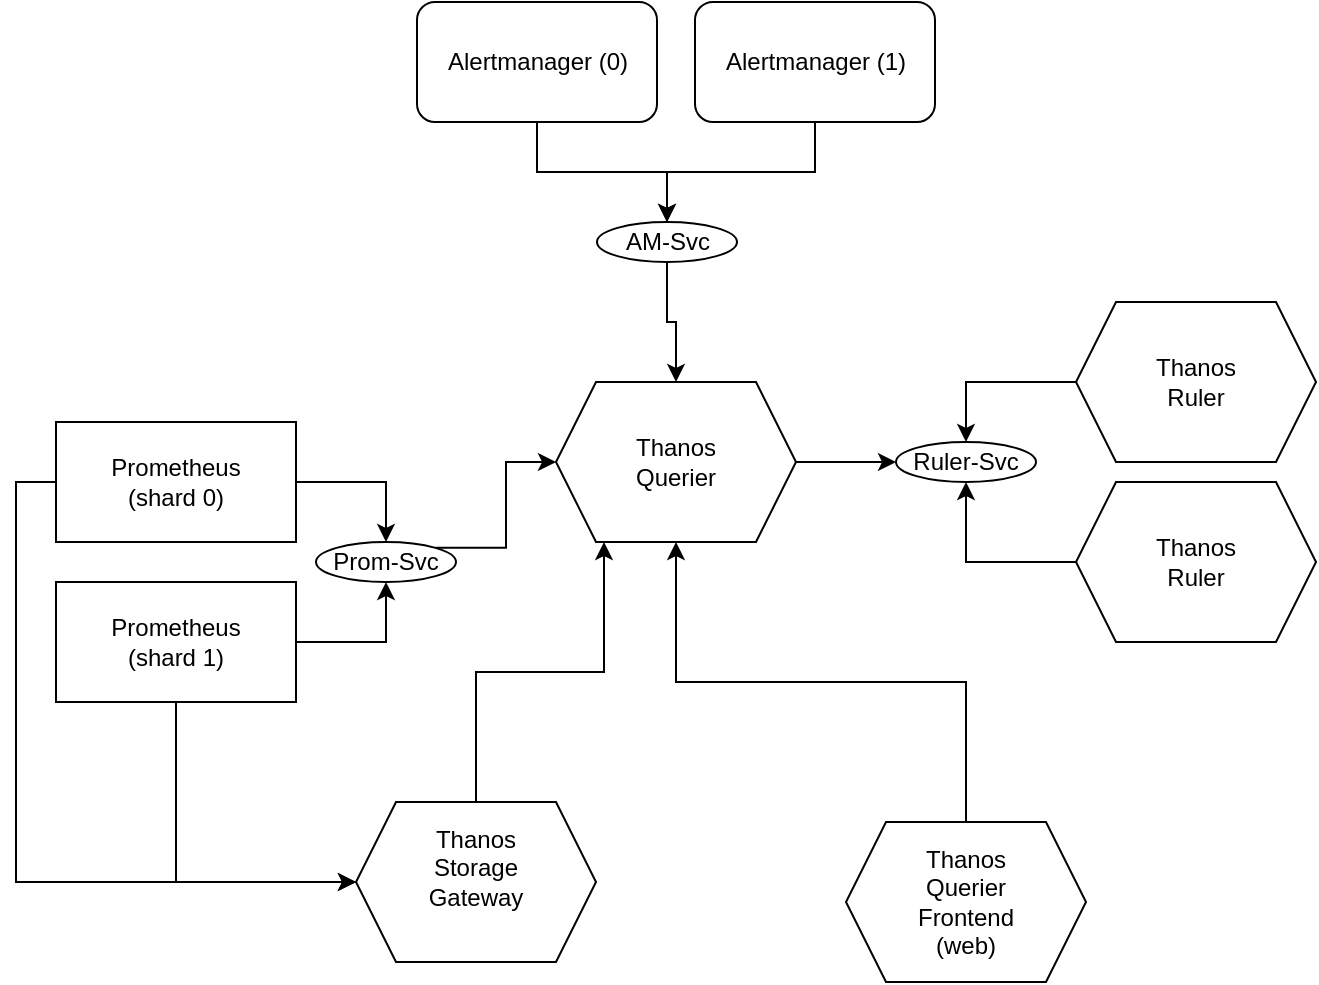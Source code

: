 <mxfile version="16.6.6" type="github">
  <diagram id="xRqgUsb66UdfyNqKsGDU" name="Page-1">
    <mxGraphModel dx="1426" dy="767" grid="1" gridSize="10" guides="1" tooltips="1" connect="1" arrows="1" fold="1" page="1" pageScale="1" pageWidth="827" pageHeight="1169" math="0" shadow="0">
      <root>
        <mxCell id="0" />
        <mxCell id="1" parent="0" />
        <mxCell id="L6-NldDakdXMDsLkZVgK-15" style="edgeStyle=orthogonalEdgeStyle;rounded=0;orthogonalLoop=1;jettySize=auto;html=1;entryX=0.5;entryY=0;entryDx=0;entryDy=0;" edge="1" parent="1" source="L6-NldDakdXMDsLkZVgK-1" target="L6-NldDakdXMDsLkZVgK-13">
          <mxGeometry relative="1" as="geometry" />
        </mxCell>
        <mxCell id="L6-NldDakdXMDsLkZVgK-22" style="edgeStyle=orthogonalEdgeStyle;rounded=0;orthogonalLoop=1;jettySize=auto;html=1;entryX=0;entryY=0.5;entryDx=0;entryDy=0;exitX=0;exitY=0.5;exitDx=0;exitDy=0;" edge="1" parent="1" source="L6-NldDakdXMDsLkZVgK-1" target="L6-NldDakdXMDsLkZVgK-12">
          <mxGeometry relative="1" as="geometry" />
        </mxCell>
        <mxCell id="L6-NldDakdXMDsLkZVgK-1" value="Prometheus&lt;br&gt;(shard 0)" style="rounded=0;whiteSpace=wrap;html=1;" vertex="1" parent="1">
          <mxGeometry x="80" y="250" width="120" height="60" as="geometry" />
        </mxCell>
        <mxCell id="L6-NldDakdXMDsLkZVgK-16" style="edgeStyle=orthogonalEdgeStyle;rounded=0;orthogonalLoop=1;jettySize=auto;html=1;entryX=0.5;entryY=1;entryDx=0;entryDy=0;" edge="1" parent="1" source="L6-NldDakdXMDsLkZVgK-2" target="L6-NldDakdXMDsLkZVgK-13">
          <mxGeometry relative="1" as="geometry">
            <mxPoint x="230" y="330" as="targetPoint" />
          </mxGeometry>
        </mxCell>
        <mxCell id="L6-NldDakdXMDsLkZVgK-21" style="edgeStyle=orthogonalEdgeStyle;rounded=0;orthogonalLoop=1;jettySize=auto;html=1;entryX=0;entryY=0.5;entryDx=0;entryDy=0;exitX=0.5;exitY=1;exitDx=0;exitDy=0;" edge="1" parent="1" source="L6-NldDakdXMDsLkZVgK-2" target="L6-NldDakdXMDsLkZVgK-12">
          <mxGeometry relative="1" as="geometry" />
        </mxCell>
        <mxCell id="L6-NldDakdXMDsLkZVgK-2" value="Prometheus&lt;br&gt;(shard 1)" style="rounded=0;whiteSpace=wrap;html=1;" vertex="1" parent="1">
          <mxGeometry x="80" y="330" width="120" height="60" as="geometry" />
        </mxCell>
        <mxCell id="L6-NldDakdXMDsLkZVgK-6" style="edgeStyle=orthogonalEdgeStyle;rounded=0;orthogonalLoop=1;jettySize=auto;html=1;" edge="1" parent="1" source="L6-NldDakdXMDsLkZVgK-3" target="L6-NldDakdXMDsLkZVgK-5">
          <mxGeometry relative="1" as="geometry" />
        </mxCell>
        <mxCell id="L6-NldDakdXMDsLkZVgK-3" value="Alertmanager (0)" style="rounded=1;whiteSpace=wrap;html=1;" vertex="1" parent="1">
          <mxGeometry x="260.5" y="40" width="120" height="60" as="geometry" />
        </mxCell>
        <mxCell id="L6-NldDakdXMDsLkZVgK-7" style="edgeStyle=orthogonalEdgeStyle;rounded=0;orthogonalLoop=1;jettySize=auto;html=1;" edge="1" parent="1" source="L6-NldDakdXMDsLkZVgK-4" target="L6-NldDakdXMDsLkZVgK-5">
          <mxGeometry relative="1" as="geometry" />
        </mxCell>
        <mxCell id="L6-NldDakdXMDsLkZVgK-4" value="&lt;div&gt;Alertmanager (1)&lt;/div&gt;" style="rounded=1;whiteSpace=wrap;html=1;" vertex="1" parent="1">
          <mxGeometry x="399.5" y="40" width="120" height="60" as="geometry" />
        </mxCell>
        <mxCell id="L6-NldDakdXMDsLkZVgK-18" style="edgeStyle=orthogonalEdgeStyle;rounded=0;orthogonalLoop=1;jettySize=auto;html=1;" edge="1" parent="1" source="L6-NldDakdXMDsLkZVgK-5" target="L6-NldDakdXMDsLkZVgK-8">
          <mxGeometry relative="1" as="geometry" />
        </mxCell>
        <mxCell id="L6-NldDakdXMDsLkZVgK-5" value="AM-Svc" style="ellipse;whiteSpace=wrap;html=1;" vertex="1" parent="1">
          <mxGeometry x="350.5" y="150" width="70" height="20" as="geometry" />
        </mxCell>
        <mxCell id="L6-NldDakdXMDsLkZVgK-19" style="edgeStyle=orthogonalEdgeStyle;rounded=0;orthogonalLoop=1;jettySize=auto;html=1;exitX=1;exitY=0.5;exitDx=0;exitDy=0;entryX=0;entryY=0.5;entryDx=0;entryDy=0;" edge="1" parent="1" source="L6-NldDakdXMDsLkZVgK-8" target="L6-NldDakdXMDsLkZVgK-14">
          <mxGeometry relative="1" as="geometry" />
        </mxCell>
        <mxCell id="L6-NldDakdXMDsLkZVgK-8" value="&lt;div&gt;Thanos&lt;/div&gt;&lt;div&gt;Querier&lt;br&gt;&lt;/div&gt;" style="shape=hexagon;perimeter=hexagonPerimeter2;whiteSpace=wrap;html=1;fixedSize=1;" vertex="1" parent="1">
          <mxGeometry x="330" y="230" width="120" height="80" as="geometry" />
        </mxCell>
        <mxCell id="L6-NldDakdXMDsLkZVgK-20" style="edgeStyle=orthogonalEdgeStyle;rounded=0;orthogonalLoop=1;jettySize=auto;html=1;exitX=0.5;exitY=0;exitDx=0;exitDy=0;entryX=0.5;entryY=1;entryDx=0;entryDy=0;" edge="1" parent="1" source="L6-NldDakdXMDsLkZVgK-9" target="L6-NldDakdXMDsLkZVgK-8">
          <mxGeometry relative="1" as="geometry" />
        </mxCell>
        <mxCell id="L6-NldDakdXMDsLkZVgK-9" value="&lt;div&gt;Thanos&lt;/div&gt;&lt;div&gt;Querier&lt;br&gt;&lt;/div&gt;Frontend&lt;br&gt;(web)" style="shape=hexagon;perimeter=hexagonPerimeter2;whiteSpace=wrap;html=1;fixedSize=1;" vertex="1" parent="1">
          <mxGeometry x="475" y="450" width="120" height="80" as="geometry" />
        </mxCell>
        <mxCell id="L6-NldDakdXMDsLkZVgK-24" style="edgeStyle=orthogonalEdgeStyle;rounded=0;orthogonalLoop=1;jettySize=auto;html=1;entryX=0.5;entryY=0;entryDx=0;entryDy=0;" edge="1" parent="1" source="L6-NldDakdXMDsLkZVgK-10" target="L6-NldDakdXMDsLkZVgK-14">
          <mxGeometry relative="1" as="geometry" />
        </mxCell>
        <mxCell id="L6-NldDakdXMDsLkZVgK-10" value="&lt;div&gt;Thanos&lt;/div&gt;&lt;div&gt;Ruler&lt;/div&gt;" style="shape=hexagon;perimeter=hexagonPerimeter2;whiteSpace=wrap;html=1;fixedSize=1;" vertex="1" parent="1">
          <mxGeometry x="590" y="190" width="120" height="80" as="geometry" />
        </mxCell>
        <mxCell id="L6-NldDakdXMDsLkZVgK-25" style="edgeStyle=orthogonalEdgeStyle;rounded=0;orthogonalLoop=1;jettySize=auto;html=1;entryX=0.5;entryY=1;entryDx=0;entryDy=0;" edge="1" parent="1" source="L6-NldDakdXMDsLkZVgK-11" target="L6-NldDakdXMDsLkZVgK-14">
          <mxGeometry relative="1" as="geometry" />
        </mxCell>
        <mxCell id="L6-NldDakdXMDsLkZVgK-11" value="&lt;div&gt;Thanos&lt;/div&gt;&lt;div&gt;Ruler&lt;/div&gt;" style="shape=hexagon;perimeter=hexagonPerimeter2;whiteSpace=wrap;html=1;fixedSize=1;" vertex="1" parent="1">
          <mxGeometry x="590" y="280" width="120" height="80" as="geometry" />
        </mxCell>
        <mxCell id="L6-NldDakdXMDsLkZVgK-23" style="edgeStyle=orthogonalEdgeStyle;rounded=0;orthogonalLoop=1;jettySize=auto;html=1;entryX=0.2;entryY=1;entryDx=0;entryDy=0;entryPerimeter=0;" edge="1" parent="1" source="L6-NldDakdXMDsLkZVgK-12" target="L6-NldDakdXMDsLkZVgK-8">
          <mxGeometry relative="1" as="geometry" />
        </mxCell>
        <mxCell id="L6-NldDakdXMDsLkZVgK-12" value="&lt;div&gt;Thanos&lt;/div&gt;&lt;div&gt;Storage&lt;br&gt;Gateway&lt;/div&gt;&lt;div&gt;&lt;br&gt;&lt;/div&gt;" style="shape=hexagon;perimeter=hexagonPerimeter2;whiteSpace=wrap;html=1;fixedSize=1;" vertex="1" parent="1">
          <mxGeometry x="230" y="440" width="120" height="80" as="geometry" />
        </mxCell>
        <mxCell id="L6-NldDakdXMDsLkZVgK-17" style="edgeStyle=orthogonalEdgeStyle;rounded=0;orthogonalLoop=1;jettySize=auto;html=1;exitX=1;exitY=0;exitDx=0;exitDy=0;" edge="1" parent="1" source="L6-NldDakdXMDsLkZVgK-13" target="L6-NldDakdXMDsLkZVgK-8">
          <mxGeometry relative="1" as="geometry" />
        </mxCell>
        <mxCell id="L6-NldDakdXMDsLkZVgK-13" value="Prom-Svc" style="ellipse;whiteSpace=wrap;html=1;" vertex="1" parent="1">
          <mxGeometry x="210" y="310" width="70" height="20" as="geometry" />
        </mxCell>
        <mxCell id="L6-NldDakdXMDsLkZVgK-14" value="Ruler-Svc" style="ellipse;whiteSpace=wrap;html=1;" vertex="1" parent="1">
          <mxGeometry x="500" y="260" width="70" height="20" as="geometry" />
        </mxCell>
      </root>
    </mxGraphModel>
  </diagram>
</mxfile>
